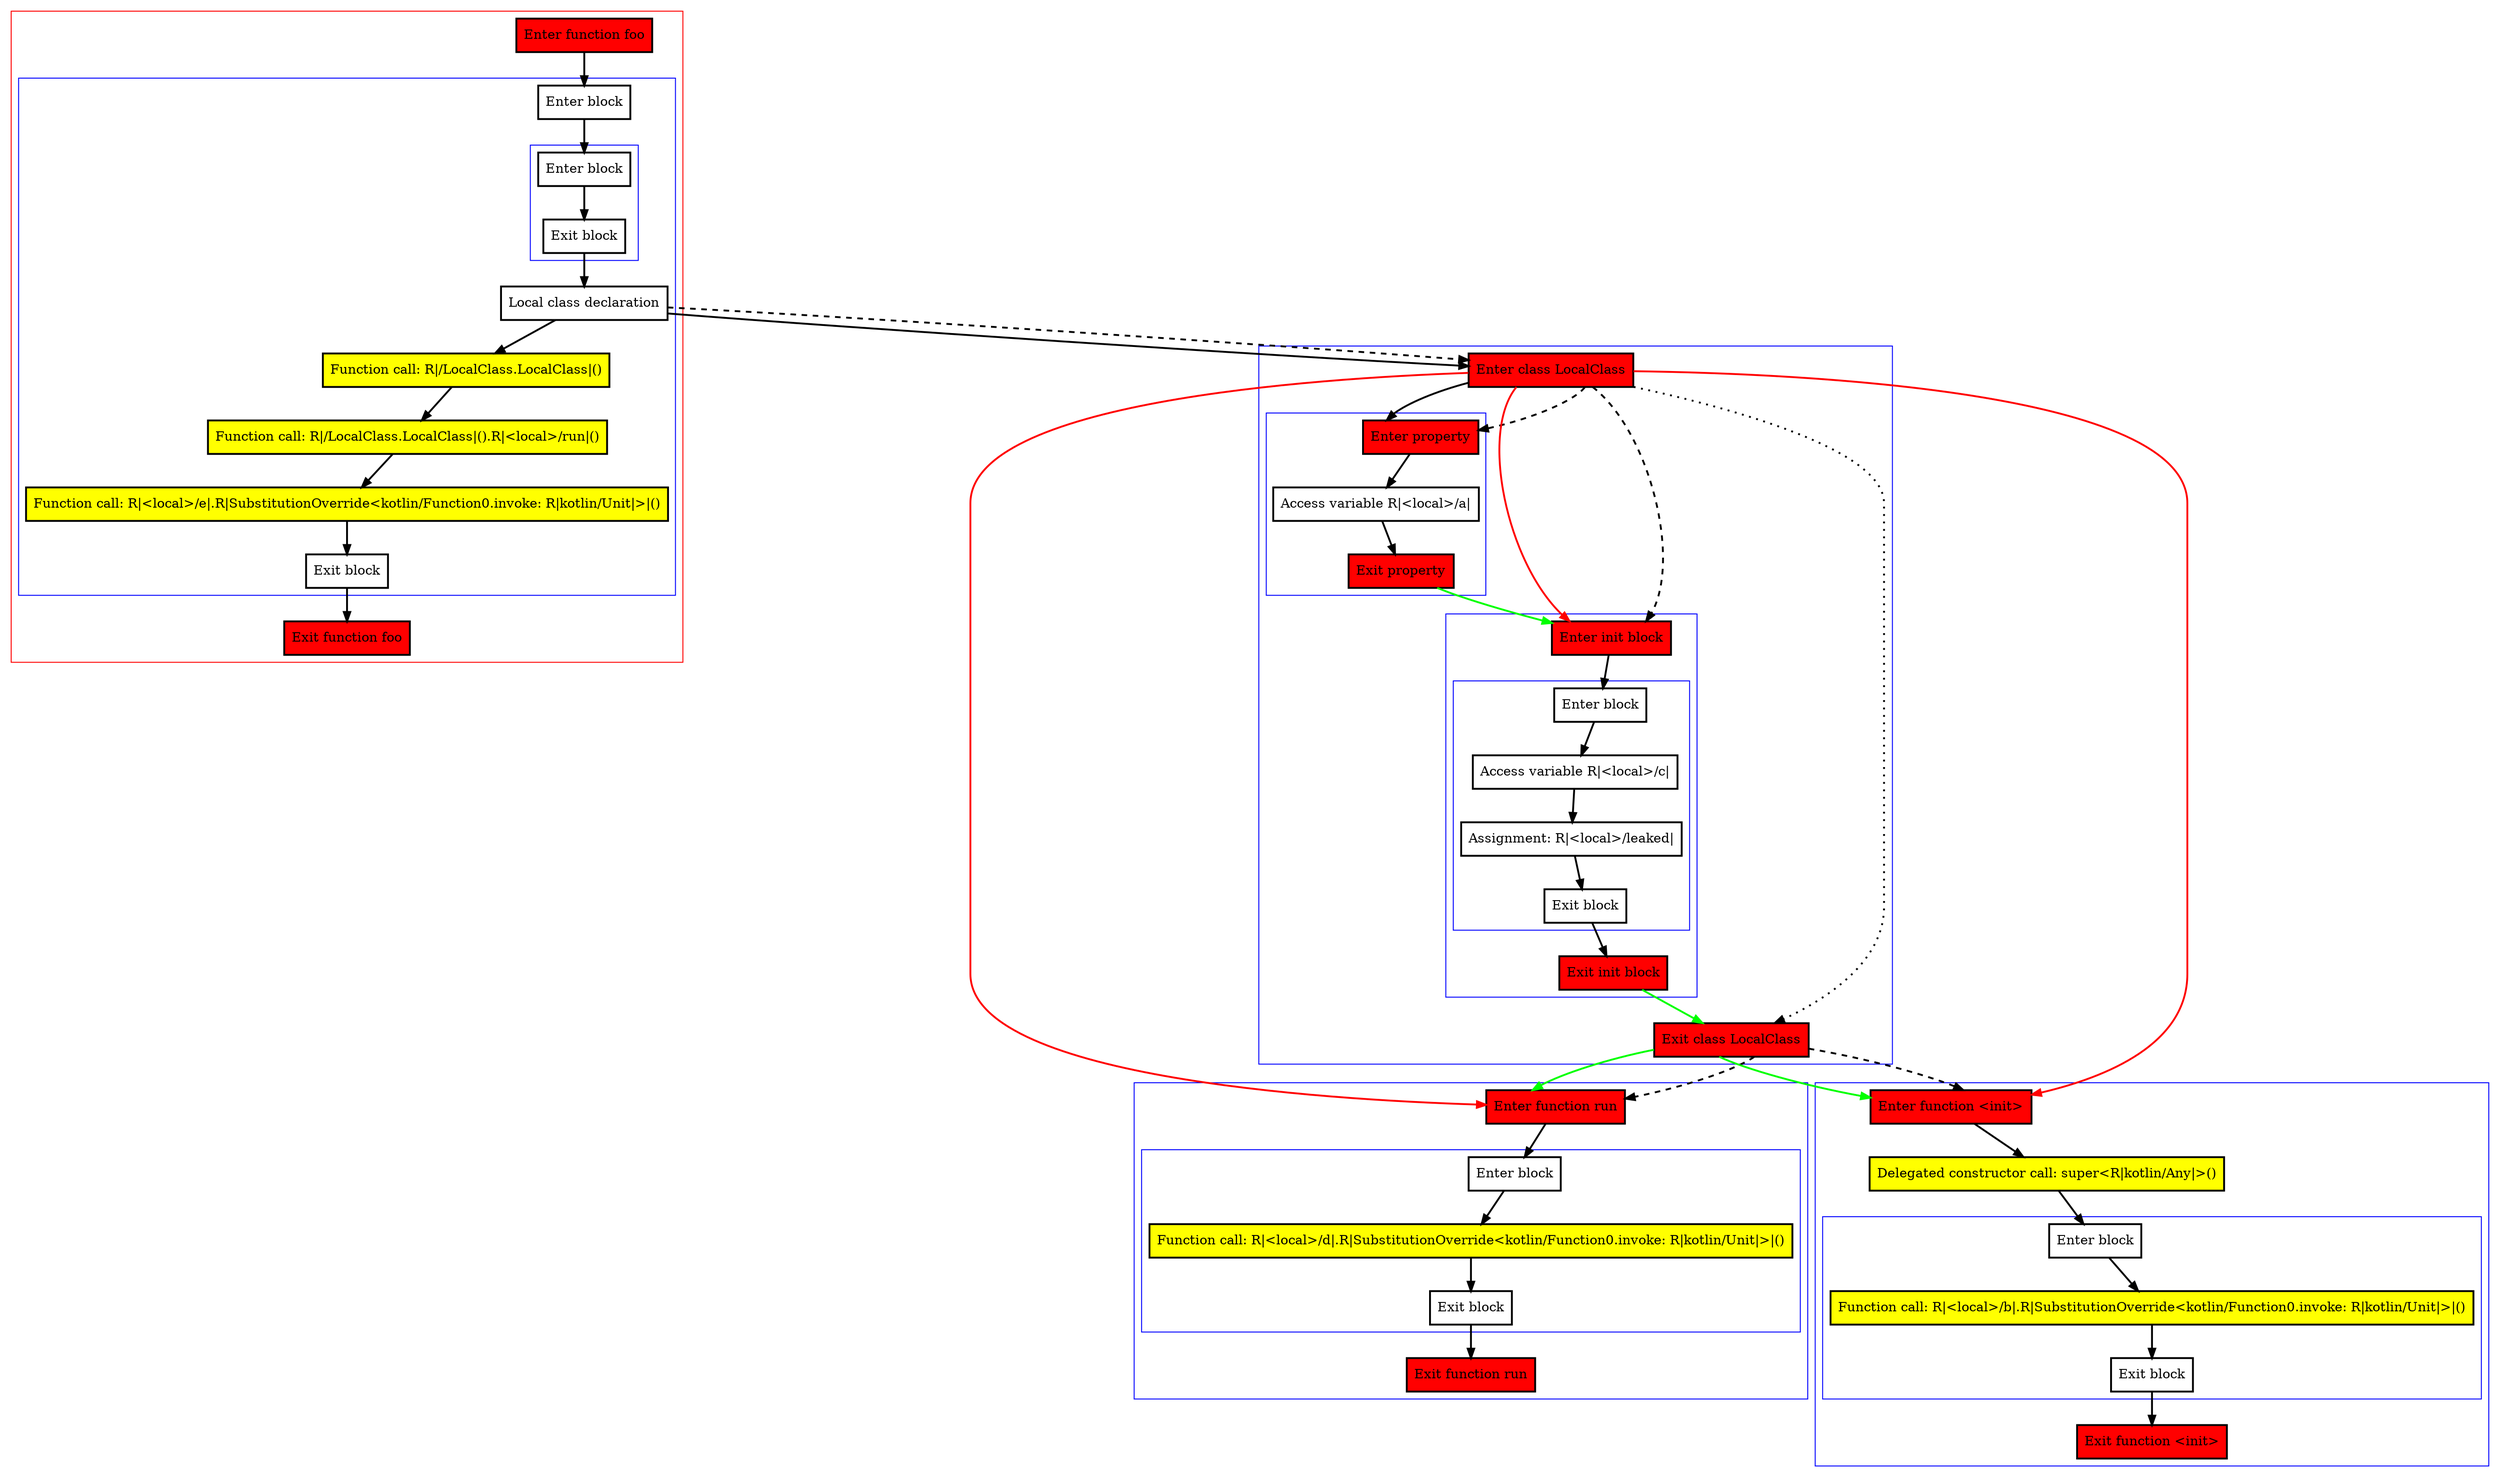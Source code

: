 digraph inLocalClass_kt {
    graph [nodesep=3]
    node [shape=box penwidth=2]
    edge [penwidth=2]

    subgraph cluster_0 {
        color=red
        0 [label="Enter function foo" style="filled" fillcolor=red];
        subgraph cluster_1 {
            color=blue
            1 [label="Enter block"];
            subgraph cluster_2 {
                color=blue
                2 [label="Enter block"];
                3 [label="Exit block"];
            }
            4 [label="Local class declaration"];
            5 [label="Function call: R|/LocalClass.LocalClass|()" style="filled" fillcolor=yellow];
            6 [label="Function call: R|/LocalClass.LocalClass|().R|<local>/run|()" style="filled" fillcolor=yellow];
            7 [label="Function call: R|<local>/e|.R|SubstitutionOverride<kotlin/Function0.invoke: R|kotlin/Unit|>|()" style="filled" fillcolor=yellow];
            8 [label="Exit block"];
        }
        9 [label="Exit function foo" style="filled" fillcolor=red];
    }
    subgraph cluster_3 {
        color=blue
        10 [label="Enter class LocalClass" style="filled" fillcolor=red];
        subgraph cluster_4 {
            color=blue
            11 [label="Enter property" style="filled" fillcolor=red];
            12 [label="Access variable R|<local>/a|"];
            13 [label="Exit property" style="filled" fillcolor=red];
        }
        subgraph cluster_5 {
            color=blue
            14 [label="Enter init block" style="filled" fillcolor=red];
            subgraph cluster_6 {
                color=blue
                15 [label="Enter block"];
                16 [label="Access variable R|<local>/c|"];
                17 [label="Assignment: R|<local>/leaked|"];
                18 [label="Exit block"];
            }
            19 [label="Exit init block" style="filled" fillcolor=red];
        }
        20 [label="Exit class LocalClass" style="filled" fillcolor=red];
    }
    subgraph cluster_7 {
        color=blue
        21 [label="Enter function run" style="filled" fillcolor=red];
        subgraph cluster_8 {
            color=blue
            22 [label="Enter block"];
            23 [label="Function call: R|<local>/d|.R|SubstitutionOverride<kotlin/Function0.invoke: R|kotlin/Unit|>|()" style="filled" fillcolor=yellow];
            24 [label="Exit block"];
        }
        25 [label="Exit function run" style="filled" fillcolor=red];
    }
    subgraph cluster_9 {
        color=blue
        26 [label="Enter function <init>" style="filled" fillcolor=red];
        27 [label="Delegated constructor call: super<R|kotlin/Any|>()" style="filled" fillcolor=yellow];
        subgraph cluster_10 {
            color=blue
            28 [label="Enter block"];
            29 [label="Function call: R|<local>/b|.R|SubstitutionOverride<kotlin/Function0.invoke: R|kotlin/Unit|>|()" style="filled" fillcolor=yellow];
            30 [label="Exit block"];
        }
        31 [label="Exit function <init>" style="filled" fillcolor=red];
    }
    0 -> {1};
    1 -> {2};
    2 -> {3};
    3 -> {4};
    4 -> {5 10};
    4 -> {10} [style=dashed];
    5 -> {6};
    6 -> {7};
    7 -> {8};
    8 -> {9};
    10 -> {11};
    10 -> {14 21 26} [color=red];
    10 -> {20} [style=dotted];
    10 -> {11 14} [style=dashed];
    11 -> {12};
    12 -> {13};
    13 -> {14} [color=green];
    14 -> {15};
    15 -> {16};
    16 -> {17};
    17 -> {18};
    18 -> {19};
    19 -> {20} [color=green];
    20 -> {21 26} [color=green];
    20 -> {21 26} [style=dashed];
    21 -> {22};
    22 -> {23};
    23 -> {24};
    24 -> {25};
    26 -> {27};
    27 -> {28};
    28 -> {29};
    29 -> {30};
    30 -> {31};

}
